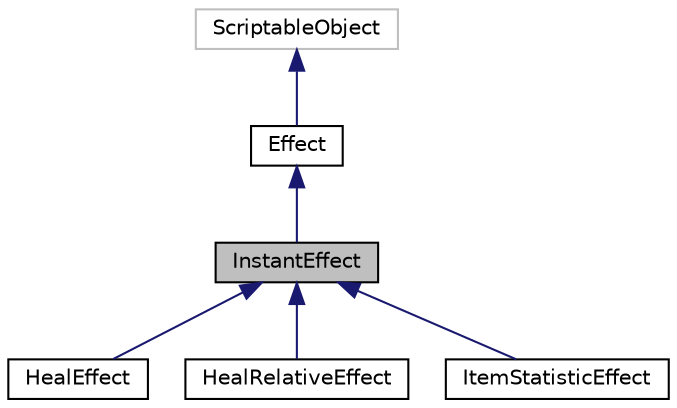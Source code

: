 digraph "InstantEffect"
{
 // INTERACTIVE_SVG=YES
 // LATEX_PDF_SIZE
  edge [fontname="Helvetica",fontsize="10",labelfontname="Helvetica",labelfontsize="10"];
  node [fontname="Helvetica",fontsize="10",shape=record];
  Node1 [label="InstantEffect",height=0.2,width=0.4,color="black", fillcolor="grey75", style="filled", fontcolor="black",tooltip="InstantEffect és un encapsulador per tots els Effect que s'executen de forma instantània."];
  Node2 -> Node1 [dir="back",color="midnightblue",fontsize="10",style="solid",fontname="Helvetica"];
  Node2 [label="Effect",height=0.2,width=0.4,color="black", fillcolor="white", style="filled",URL="$class_effect.html",tooltip="Abstract base info container class for an Effect."];
  Node3 -> Node2 [dir="back",color="midnightblue",fontsize="10",style="solid",fontname="Helvetica"];
  Node3 [label="ScriptableObject",height=0.2,width=0.4,color="grey75", fillcolor="white", style="filled",tooltip=" "];
  Node1 -> Node4 [dir="back",color="midnightblue",fontsize="10",style="solid",fontname="Helvetica"];
  Node4 [label="HealEffect",height=0.2,width=0.4,color="black", fillcolor="white", style="filled",URL="$class_heal_effect.html",tooltip=" "];
  Node1 -> Node5 [dir="back",color="midnightblue",fontsize="10",style="solid",fontname="Helvetica"];
  Node5 [label="HealRelativeEffect",height=0.2,width=0.4,color="black", fillcolor="white", style="filled",URL="$class_heal_relative_effect.html",tooltip=" "];
  Node1 -> Node6 [dir="back",color="midnightblue",fontsize="10",style="solid",fontname="Helvetica"];
  Node6 [label="ItemStatisticEffect",height=0.2,width=0.4,color="black", fillcolor="white", style="filled",URL="$class_item_statistic_effect.html",tooltip=" "];
}
